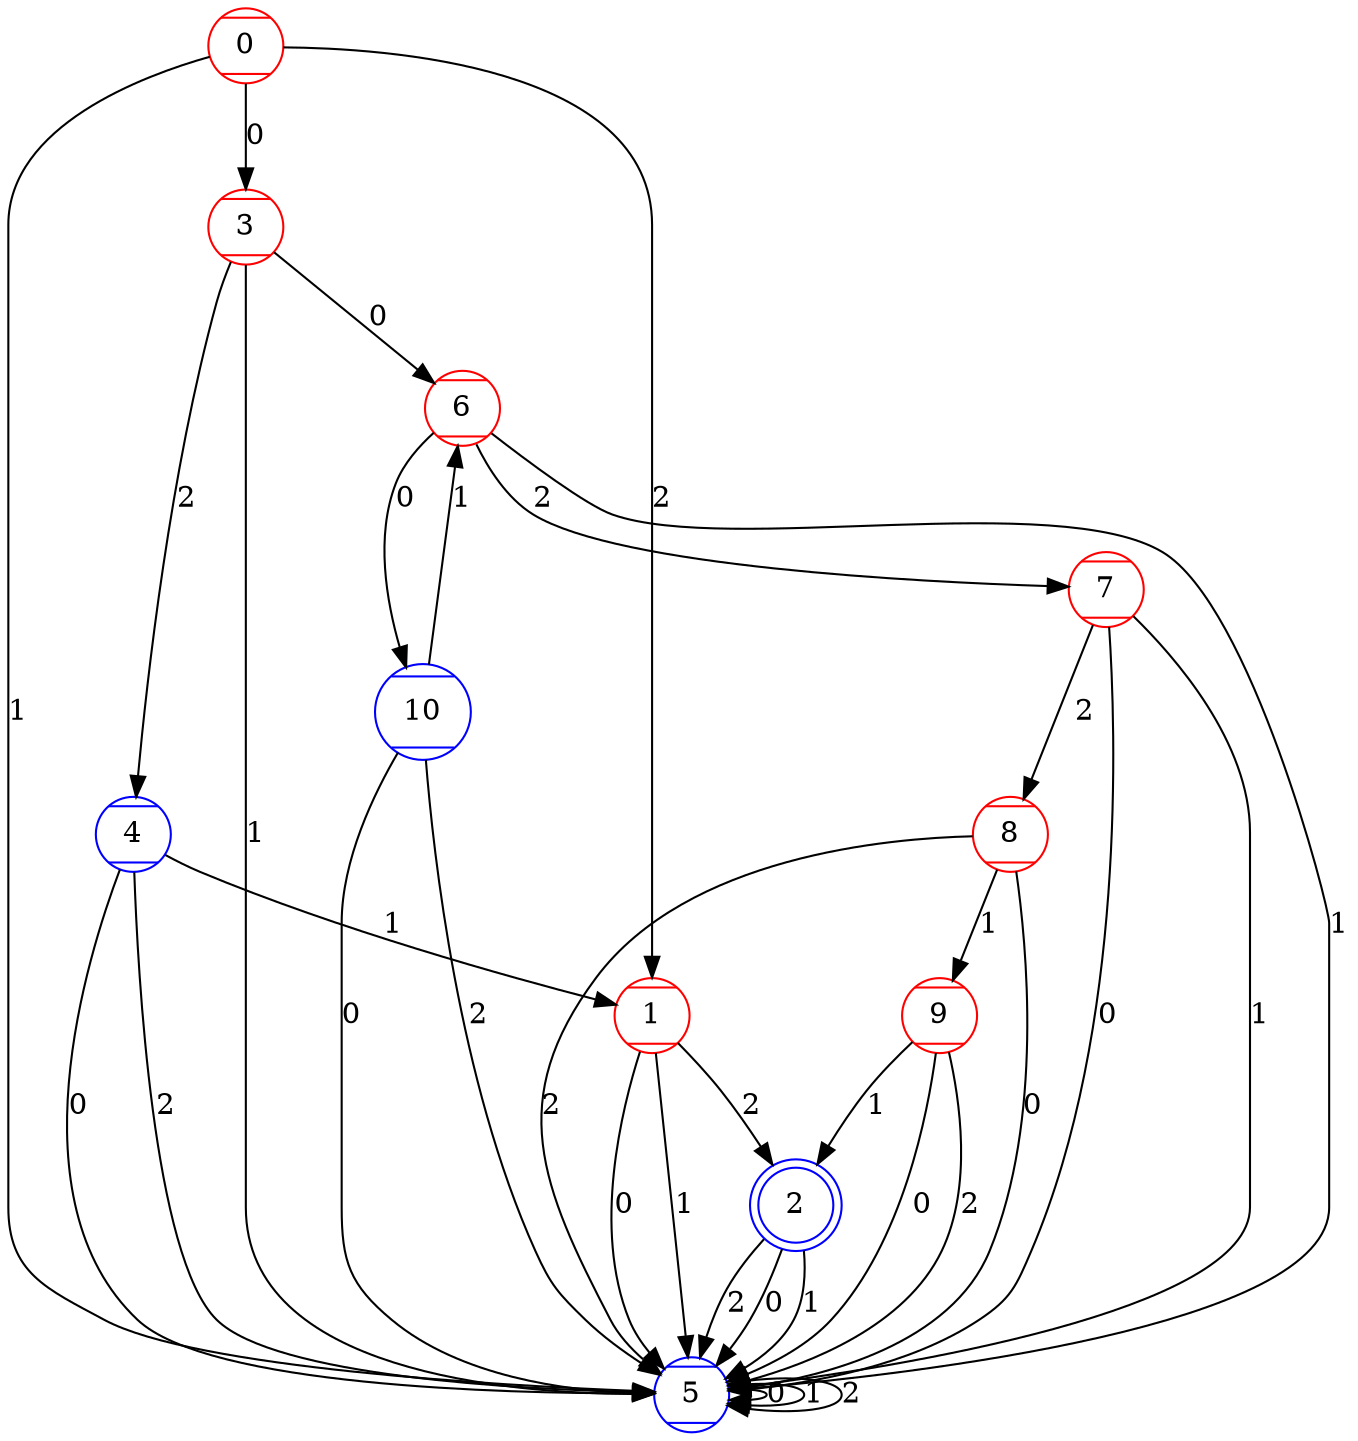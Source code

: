 digraph{
0 [color=red, style=striped, shape=Mcircle]
1 [color=red, style=striped, shape=Mcircle]
2 [color=blue, style=striped, shape=doublecircle]
3 [color=red, style=striped, shape=Mcircle]
4 [color=blue, style=striped, shape=Mcircle]
5 [color=blue, style=striped, shape=Mcircle]
6 [color=red, style=striped, shape=Mcircle]
7 [color=red, style=striped, shape=Mcircle]
8 [color=red, style=striped, shape=Mcircle]
9 [color=red, style=striped, shape=Mcircle]
10 [color=blue, style=striped, shape=Mcircle]
0->3 [label=0]
0->5 [label=1]
0->1 [label=2]
1->5 [label=0]
1->5 [label=1]
1->2 [label=2]
2->5 [label=0]
2->5 [label=1]
2->5 [label=2]
3->6 [label=0]
3->5 [label=1]
3->4 [label=2]
4->5 [label=0]
4->1 [label=1]
4->5 [label=2]
5->5 [label=0]
5->5 [label=1]
5->5 [label=2]
6->10 [label=0]
6->5 [label=1]
6->7 [label=2]
7->5 [label=0]
7->5 [label=1]
7->8 [label=2]
8->5 [label=0]
8->9 [label=1]
8->5 [label=2]
9->5 [label=0]
9->2 [label=1]
9->5 [label=2]
10->5 [label=0]
10->6 [label=1]
10->5 [label=2]
}